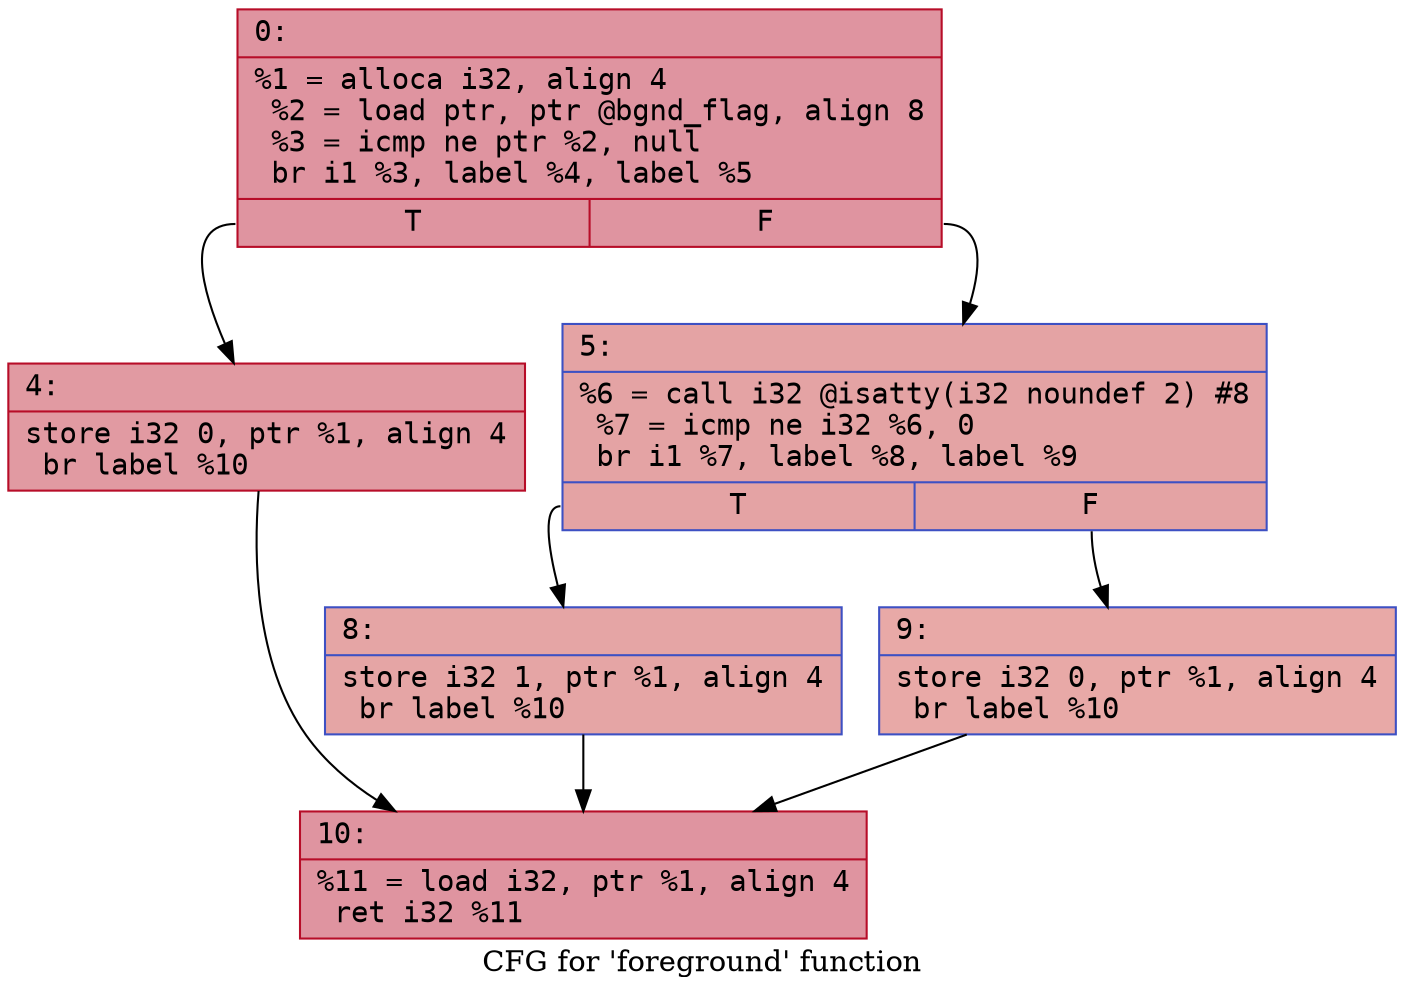 digraph "CFG for 'foreground' function" {
	label="CFG for 'foreground' function";

	Node0x564b11758360 [shape=record,color="#b70d28ff", style=filled, fillcolor="#b70d2870" fontname="Courier",label="{0:\l|  %1 = alloca i32, align 4\l  %2 = load ptr, ptr @bgnd_flag, align 8\l  %3 = icmp ne ptr %2, null\l  br i1 %3, label %4, label %5\l|{<s0>T|<s1>F}}"];
	Node0x564b11758360:s0 -> Node0x564b117583f0[tooltip="0 -> 4\nProbability 62.50%" ];
	Node0x564b11758360:s1 -> Node0x564b11758440[tooltip="0 -> 5\nProbability 37.50%" ];
	Node0x564b117583f0 [shape=record,color="#b70d28ff", style=filled, fillcolor="#bb1b2c70" fontname="Courier",label="{4:\l|  store i32 0, ptr %1, align 4\l  br label %10\l}"];
	Node0x564b117583f0 -> Node0x564b11758530[tooltip="4 -> 10\nProbability 100.00%" ];
	Node0x564b11758440 [shape=record,color="#3d50c3ff", style=filled, fillcolor="#c32e3170" fontname="Courier",label="{5:\l|  %6 = call i32 @isatty(i32 noundef 2) #8\l  %7 = icmp ne i32 %6, 0\l  br i1 %7, label %8, label %9\l|{<s0>T|<s1>F}}"];
	Node0x564b11758440:s0 -> Node0x564b11758490[tooltip="5 -> 8\nProbability 62.50%" ];
	Node0x564b11758440:s1 -> Node0x564b117584e0[tooltip="5 -> 9\nProbability 37.50%" ];
	Node0x564b11758490 [shape=record,color="#3d50c3ff", style=filled, fillcolor="#c5333470" fontname="Courier",label="{8:\l|  store i32 1, ptr %1, align 4\l  br label %10\l}"];
	Node0x564b11758490 -> Node0x564b11758530[tooltip="8 -> 10\nProbability 100.00%" ];
	Node0x564b117584e0 [shape=record,color="#3d50c3ff", style=filled, fillcolor="#ca3b3770" fontname="Courier",label="{9:\l|  store i32 0, ptr %1, align 4\l  br label %10\l}"];
	Node0x564b117584e0 -> Node0x564b11758530[tooltip="9 -> 10\nProbability 100.00%" ];
	Node0x564b11758530 [shape=record,color="#b70d28ff", style=filled, fillcolor="#b70d2870" fontname="Courier",label="{10:\l|  %11 = load i32, ptr %1, align 4\l  ret i32 %11\l}"];
}
